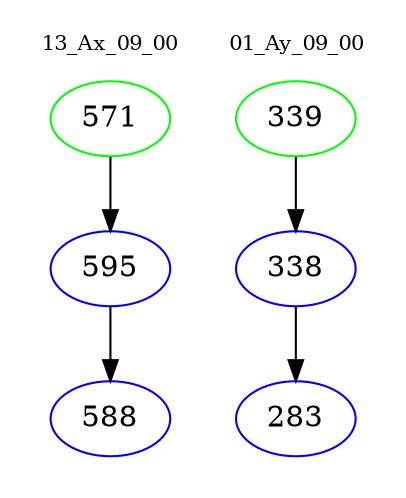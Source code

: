 digraph{
subgraph cluster_0 {
color = white
label = "13_Ax_09_00";
fontsize=10;
T0_571 [label="571", color="green"]
T0_571 -> T0_595 [color="black"]
T0_595 [label="595", color="blue"]
T0_595 -> T0_588 [color="black"]
T0_588 [label="588", color="blue"]
}
subgraph cluster_1 {
color = white
label = "01_Ay_09_00";
fontsize=10;
T1_339 [label="339", color="green"]
T1_339 -> T1_338 [color="black"]
T1_338 [label="338", color="blue"]
T1_338 -> T1_283 [color="black"]
T1_283 [label="283", color="blue"]
}
}
